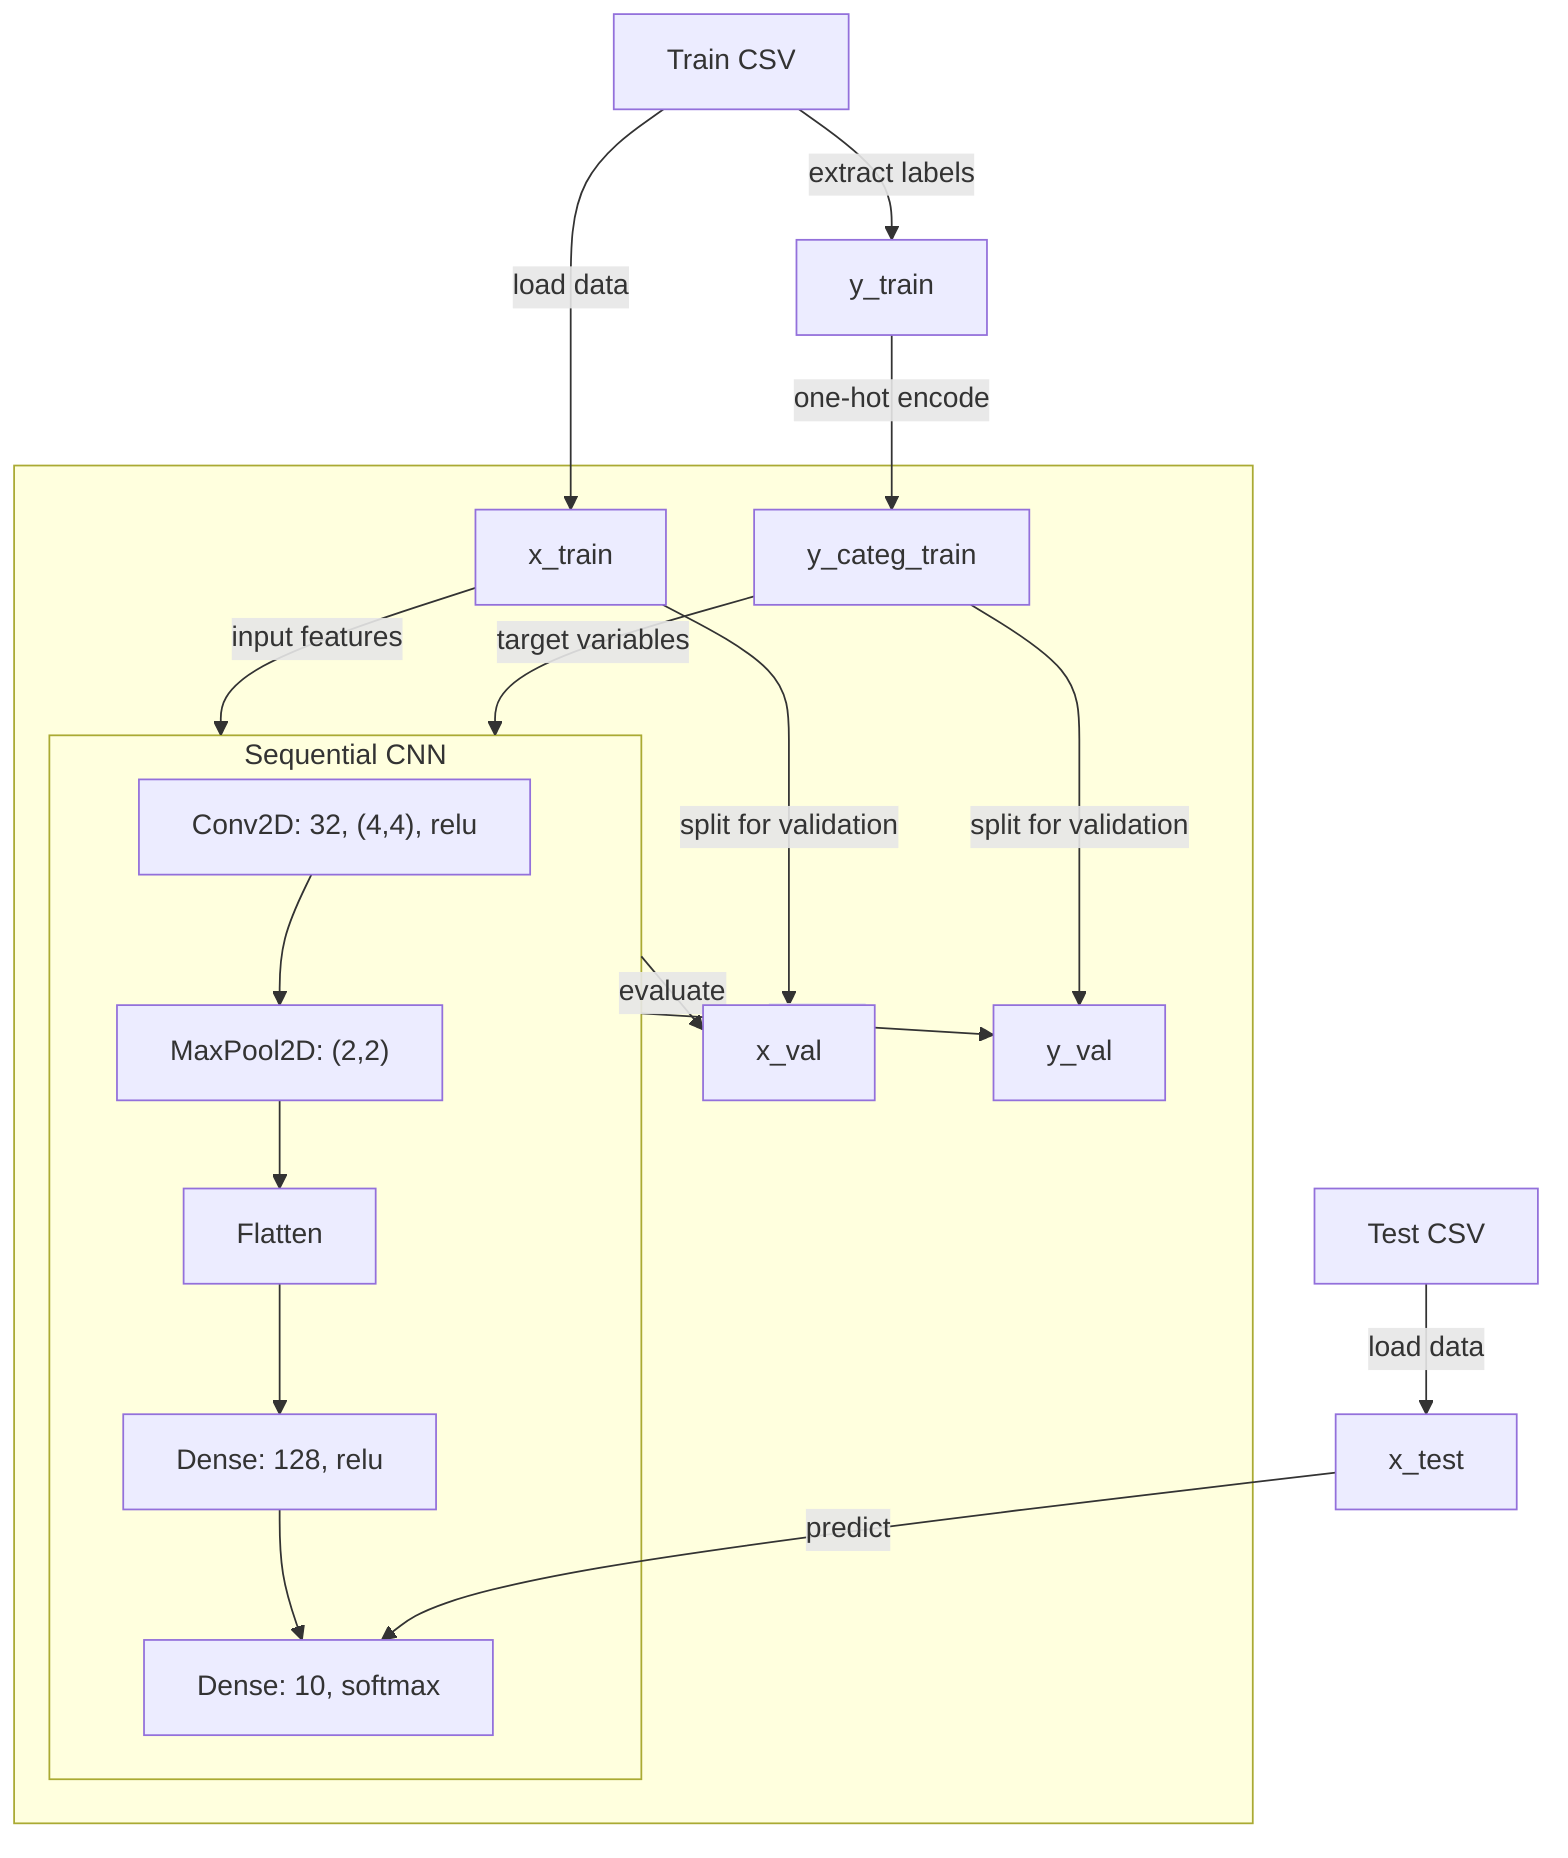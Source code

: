 flowchart TD
    %% Data Sources
    A["Train CSV"] --> |load data| B["x_train"]
    A --> |extract labels| C["y_train"]
    C --> |one-hot encode| D["y_categ_train"]
    B --> |split for validation| E["x_val"]
    D --> |split for validation| F["y_val"]
    
    %% Model Training
    subgraph ModelTraining[ ]
        direction TB
        B --> |input features| G["Sequential CNN"]
        D --> |target variables| G
        G --> |evaluate| E["x_val"]
        G --> |validate| F["y_val"]
        
        subgraph G["Sequential CNN"]
            direction TB
            G1["Conv2D: 32, (4,4), relu"] --> G2["MaxPool2D: (2,2)"]
            G2 --> G3["Flatten"]
            G3 --> G4["Dense: 128, relu"]
            G4 --> G5["Dense: 10, softmax"]
        end
    end

    %% Test Data
    H["Test CSV"] --> |load data| I["x_test"]
    I --> |predict| G5